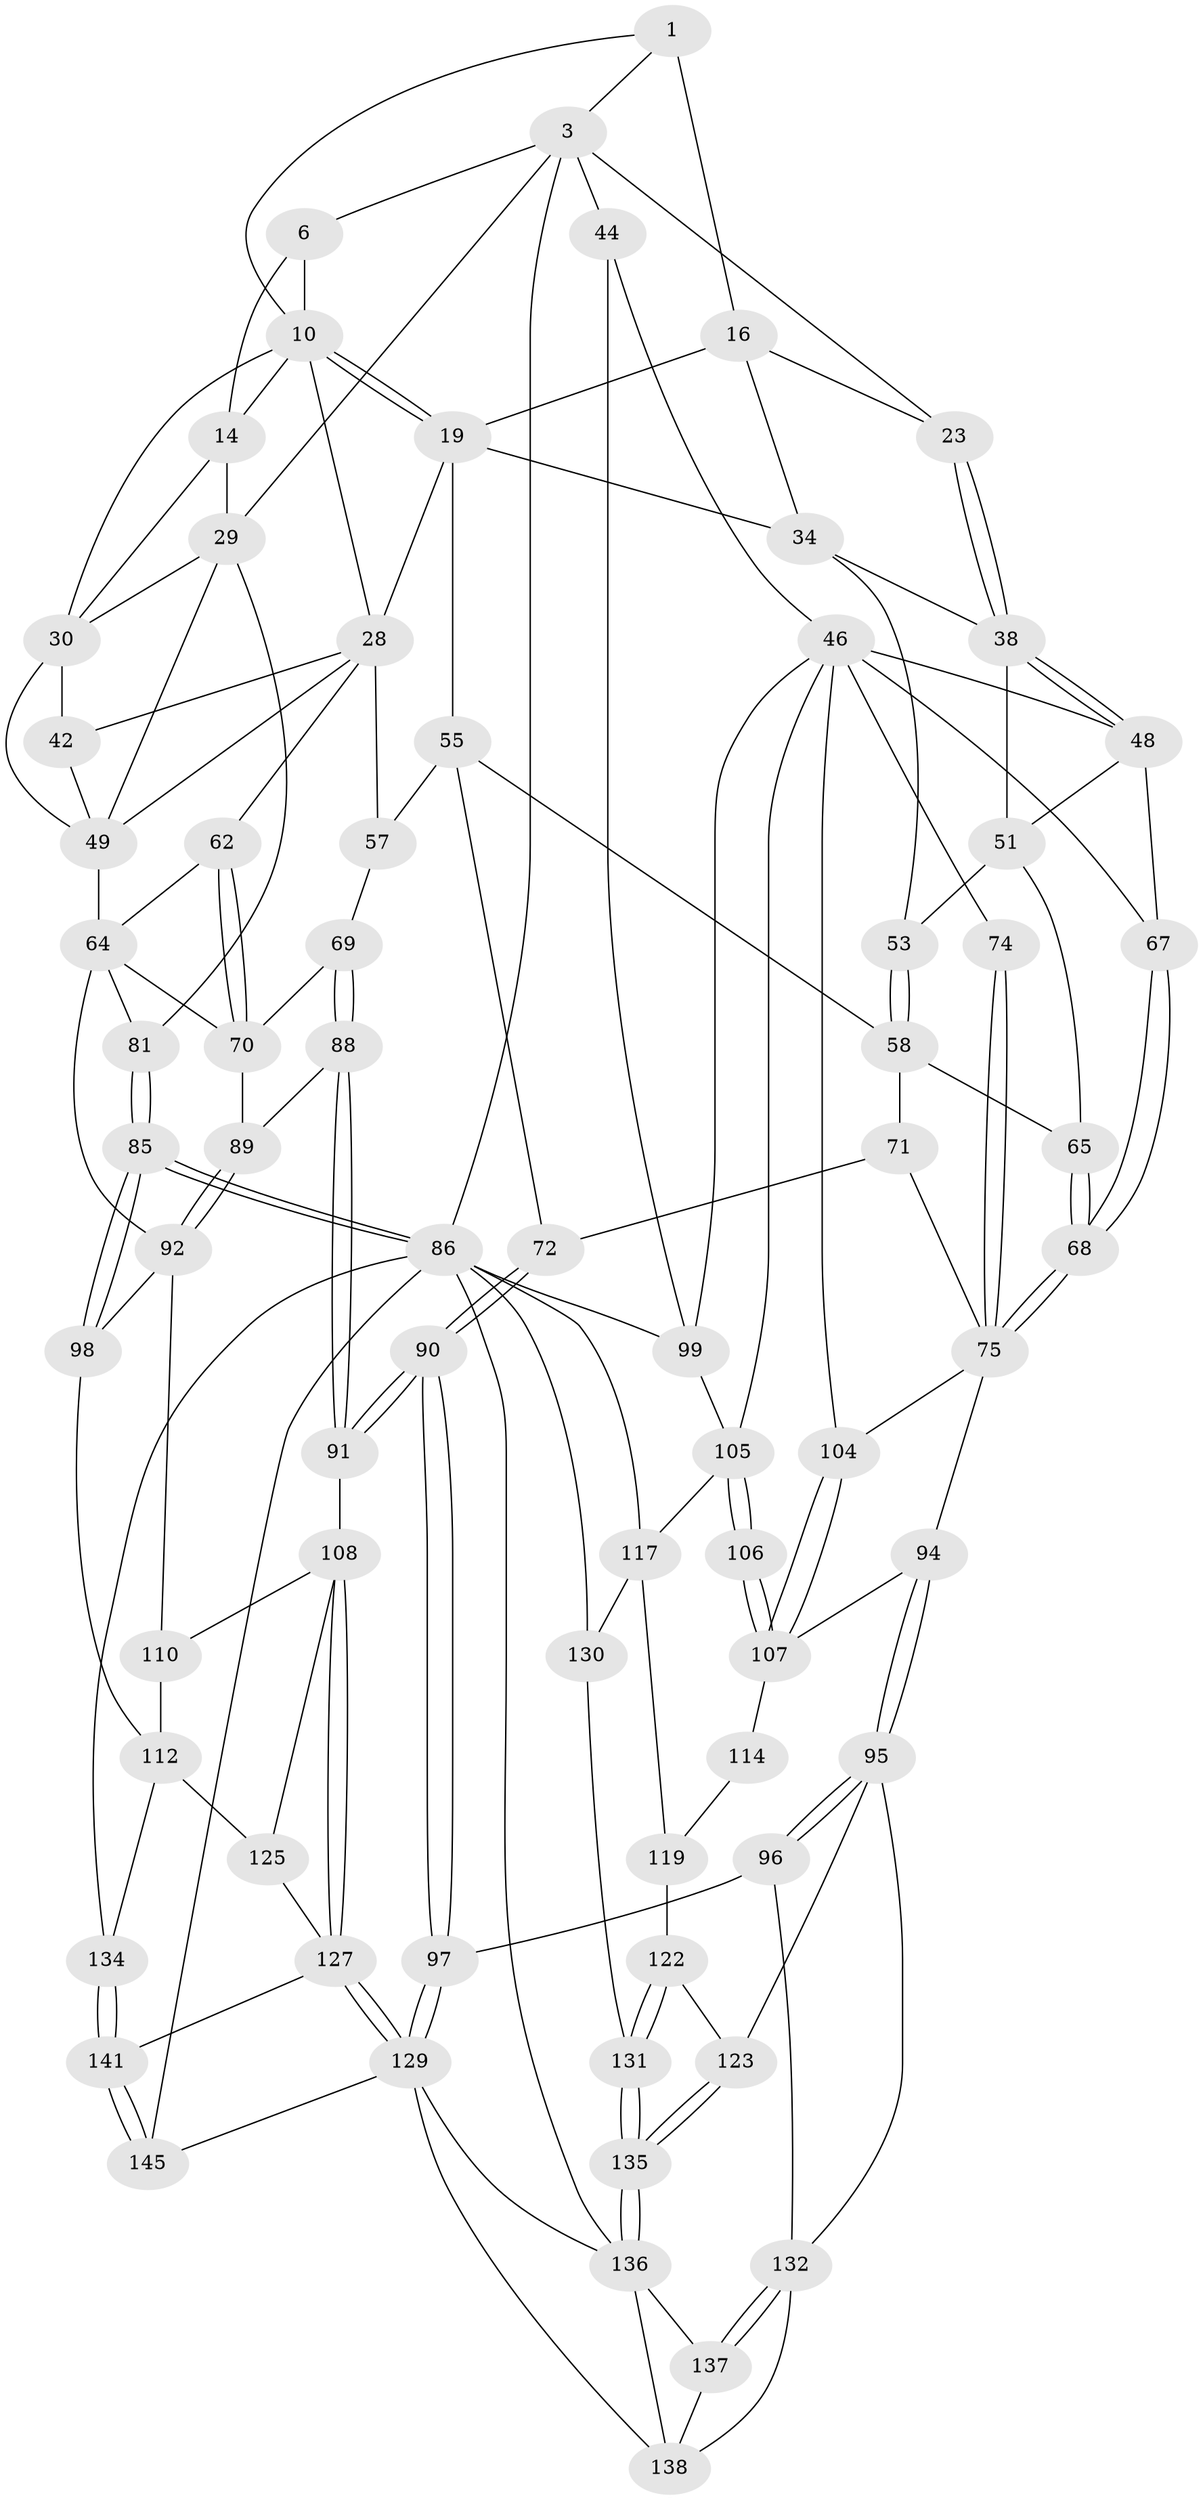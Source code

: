 // original degree distribution, {3: 0.0273972602739726, 5: 0.5616438356164384, 6: 0.21232876712328766, 4: 0.19863013698630136}
// Generated by graph-tools (version 1.1) at 2025/21/03/04/25 18:21:25]
// undirected, 73 vertices, 168 edges
graph export_dot {
graph [start="1"]
  node [color=gray90,style=filled];
  1 [pos="+0.53972708327656+0",super="+9+2"];
  3 [pos="+1+0",super="+22+4"];
  6 [pos="+0+0",super="+24+7"];
  10 [pos="+0.5195888750387363+0.13185867350680927",super="+11"];
  14 [pos="+0.2761631033994993+0.1590683879754508",super="+25"];
  16 [pos="+0.6522106474990327+0.08025187761251719",super="+18+17"];
  19 [pos="+0.5243696564541624+0.13786356149848658",super="+27"];
  23 [pos="+0.8613424131457212+0.22341484446374457"];
  28 [pos="+0.3594984367087542+0.3117409453614703",super="+40"];
  29 [pos="+0+0",super="+33"];
  30 [pos="+0.11343624941729599+0.22840405941201342",super="+37+31"];
  34 [pos="+0.6743025823586782+0.25509892385435434",super="+35"];
  38 [pos="+0.8381473069286648+0.3138412260332007",super="+39"];
  42 [pos="+0.18718536704852637+0.29119044454177084",super="+43"];
  44 [pos="+1+0.2941413386931981",super="+45"];
  46 [pos="+0.9342755263252938+0.41491296515387815",super="+76+47"];
  48 [pos="+0.8717671271669644+0.378536687138452",super="+59"];
  49 [pos="+0.1437216182264272+0.349451065266168",super="+50"];
  51 [pos="+0.7085861077166888+0.38412231457327745",super="+52"];
  53 [pos="+0.6626206275476303+0.37396049726386393"];
  55 [pos="+0.5275551686111815+0.4111036166032256",super="+56"];
  57 [pos="+0.4159893002628886+0.47787969824741083"];
  58 [pos="+0.5824277360610723+0.43364105906350126",super="+66"];
  62 [pos="+0.21217202935359655+0.4449435664220226",super="+63"];
  64 [pos="+0.07647084311660368+0.4550423687280372",super="+79"];
  65 [pos="+0.6918800961461047+0.4717549660899641"];
  67 [pos="+0.7852288046810536+0.45201888153261977"];
  68 [pos="+0.7195314020439219+0.5032101142789652"];
  69 [pos="+0.3318462584778894+0.5264415711029949"];
  70 [pos="+0.3008606026050724+0.5125464006063406",super="+78"];
  71 [pos="+0.5587577771576614+0.5485775639313769"];
  72 [pos="+0.45084044337300855+0.5074132155002491"];
  74 [pos="+0.833626306326819+0.5648882632720774"];
  75 [pos="+0.7201149839700901+0.5056250915980993",super="+83"];
  81 [pos="+0+0.5173706445559336"];
  85 [pos="+0+0.7580421779109069"];
  86 [pos="+0+0.7848996901860887",super="+87"];
  88 [pos="+0.2835122509644747+0.6288053210476652"];
  89 [pos="+0.17693825010539235+0.6038334821407599"];
  90 [pos="+0.43321268904188215+0.708137177316605"];
  91 [pos="+0.31694552406019194+0.6861568281494054"];
  92 [pos="+0.14547511888990697+0.6290811878777246",super="+93"];
  94 [pos="+0.6133967610220286+0.6588778885557451"];
  95 [pos="+0.5473331677017761+0.7074456588058151",super="+124"];
  96 [pos="+0.4715784634077525+0.7374367724131204"];
  97 [pos="+0.44506523219134475+0.7200208377599966"];
  98 [pos="+0+0.7162536768795313"];
  99 [pos="+1+0.7704380306992863",super="+100"];
  104 [pos="+0.7998908571966895+0.6530877469430786"];
  105 [pos="+0.8126198865866848+0.7050905681845459",super="+116"];
  106 [pos="+0.8105528297874341+0.7016090920613218"];
  107 [pos="+0.798821972799021+0.6562713129927252",super="+113"];
  108 [pos="+0.3069191661396336+0.6990556850381189",super="+109"];
  110 [pos="+0.20786518771077506+0.7349725998803548",super="+111"];
  112 [pos="+0.07573226806529146+0.7183153445610783",super="+120"];
  114 [pos="+0.6760808917898713+0.7172962909198594",super="+115"];
  117 [pos="+0.8221751855482611+0.8047350670652482",super="+118"];
  119 [pos="+0.742265109544523+0.7581740701835054",super="+121"];
  122 [pos="+0.677446422680746+0.8002139874041688"];
  123 [pos="+0.6556053297964948+0.8080720368257803"];
  125 [pos="+0.22008600194772812+0.8500666982260392"];
  127 [pos="+0.26962595392292654+0.879095956866575",super="+128"];
  129 [pos="+0.2749921835640479+0.8812221842937328",super="+139"];
  130 [pos="+0.768915583401459+0.8638994767142977"];
  131 [pos="+0.709149512770373+0.8316137413549396"];
  132 [pos="+0.52904314923158+0.885497458377921",super="+133"];
  134 [pos="+0.06623850411376037+0.8803928162622524"];
  135 [pos="+0.6128292603430715+0.9173851955604864"];
  136 [pos="+0.5930718060840035+0.9477156220933143",super="+142"];
  137 [pos="+0.5340158243635322+0.8957409156281584"];
  138 [pos="+0.35190874587215076+0.9094424272764506",super="+143"];
  141 [pos="+0.1207845348488145+1"];
  145 [pos="+0.04057623427201078+1"];
  1 -- 16 [weight=2];
  1 -- 10;
  1 -- 3;
  3 -- 44 [weight=2];
  3 -- 23;
  3 -- 6;
  3 -- 29;
  3 -- 86 [weight=2];
  6 -- 14 [weight=2];
  6 -- 10;
  10 -- 19;
  10 -- 19;
  10 -- 30;
  10 -- 28;
  10 -- 14;
  14 -- 30;
  14 -- 29;
  16 -- 19;
  16 -- 34;
  16 -- 23;
  19 -- 34;
  19 -- 28;
  19 -- 55;
  23 -- 38;
  23 -- 38;
  28 -- 49;
  28 -- 57;
  28 -- 42;
  28 -- 62;
  29 -- 81;
  29 -- 30;
  29 -- 49;
  30 -- 42 [weight=2];
  30 -- 49;
  34 -- 38;
  34 -- 53;
  38 -- 48;
  38 -- 48;
  38 -- 51;
  42 -- 49;
  44 -- 99;
  44 -- 46;
  46 -- 104;
  46 -- 105;
  46 -- 74 [weight=2];
  46 -- 48;
  46 -- 67;
  46 -- 99;
  48 -- 67;
  48 -- 51;
  49 -- 64;
  51 -- 65;
  51 -- 53;
  53 -- 58;
  53 -- 58;
  55 -- 58;
  55 -- 72;
  55 -- 57;
  57 -- 69;
  58 -- 65;
  58 -- 71;
  62 -- 70 [weight=2];
  62 -- 70;
  62 -- 64;
  64 -- 81;
  64 -- 92;
  64 -- 70;
  65 -- 68;
  65 -- 68;
  67 -- 68;
  67 -- 68;
  68 -- 75;
  68 -- 75;
  69 -- 70;
  69 -- 88;
  69 -- 88;
  70 -- 89;
  71 -- 72;
  71 -- 75;
  72 -- 90;
  72 -- 90;
  74 -- 75;
  74 -- 75;
  75 -- 104;
  75 -- 94;
  81 -- 85;
  81 -- 85;
  85 -- 86;
  85 -- 86;
  85 -- 98;
  85 -- 98;
  86 -- 134;
  86 -- 145;
  86 -- 130;
  86 -- 99;
  86 -- 117;
  86 -- 136;
  88 -- 89;
  88 -- 91;
  88 -- 91;
  89 -- 92;
  89 -- 92;
  90 -- 91;
  90 -- 91;
  90 -- 97;
  90 -- 97;
  91 -- 108;
  92 -- 110;
  92 -- 98;
  94 -- 95;
  94 -- 95;
  94 -- 107;
  95 -- 96;
  95 -- 96;
  95 -- 123;
  95 -- 132;
  96 -- 97;
  96 -- 132;
  97 -- 129;
  97 -- 129;
  98 -- 112;
  99 -- 105;
  104 -- 107;
  104 -- 107;
  105 -- 106;
  105 -- 106;
  105 -- 117;
  106 -- 107;
  106 -- 107;
  107 -- 114;
  108 -- 127;
  108 -- 127;
  108 -- 125;
  108 -- 110;
  110 -- 112 [weight=2];
  112 -- 134;
  112 -- 125;
  114 -- 119 [weight=2];
  117 -- 130;
  117 -- 119;
  119 -- 122;
  122 -- 123;
  122 -- 131;
  122 -- 131;
  123 -- 135;
  123 -- 135;
  125 -- 127;
  127 -- 129;
  127 -- 129;
  127 -- 141;
  129 -- 138;
  129 -- 145;
  129 -- 136;
  130 -- 131;
  131 -- 135;
  131 -- 135;
  132 -- 137;
  132 -- 137;
  132 -- 138;
  134 -- 141;
  134 -- 141;
  135 -- 136;
  135 -- 136;
  136 -- 137;
  136 -- 138;
  137 -- 138;
  141 -- 145;
  141 -- 145;
}
